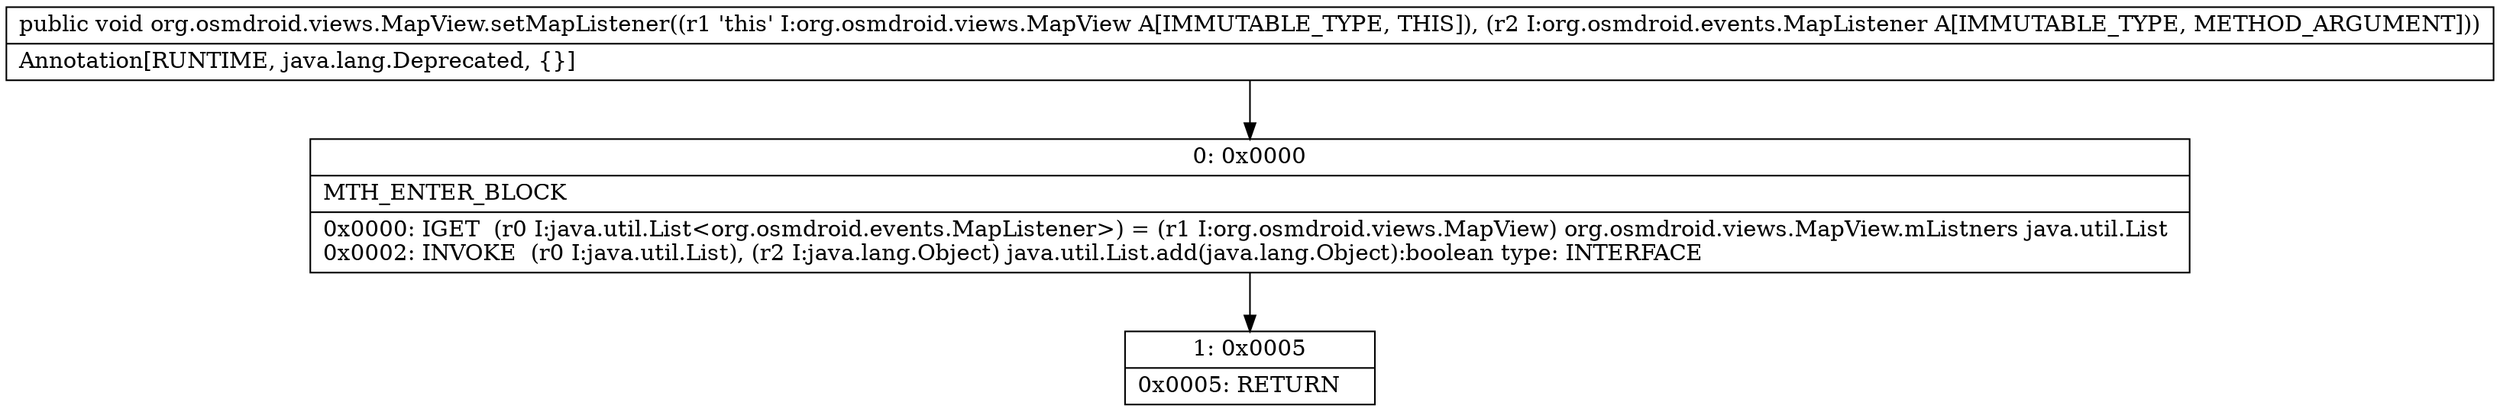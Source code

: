 digraph "CFG fororg.osmdroid.views.MapView.setMapListener(Lorg\/osmdroid\/events\/MapListener;)V" {
Node_0 [shape=record,label="{0\:\ 0x0000|MTH_ENTER_BLOCK\l|0x0000: IGET  (r0 I:java.util.List\<org.osmdroid.events.MapListener\>) = (r1 I:org.osmdroid.views.MapView) org.osmdroid.views.MapView.mListners java.util.List \l0x0002: INVOKE  (r0 I:java.util.List), (r2 I:java.lang.Object) java.util.List.add(java.lang.Object):boolean type: INTERFACE \l}"];
Node_1 [shape=record,label="{1\:\ 0x0005|0x0005: RETURN   \l}"];
MethodNode[shape=record,label="{public void org.osmdroid.views.MapView.setMapListener((r1 'this' I:org.osmdroid.views.MapView A[IMMUTABLE_TYPE, THIS]), (r2 I:org.osmdroid.events.MapListener A[IMMUTABLE_TYPE, METHOD_ARGUMENT]))  | Annotation[RUNTIME, java.lang.Deprecated, \{\}]\l}"];
MethodNode -> Node_0;
Node_0 -> Node_1;
}

